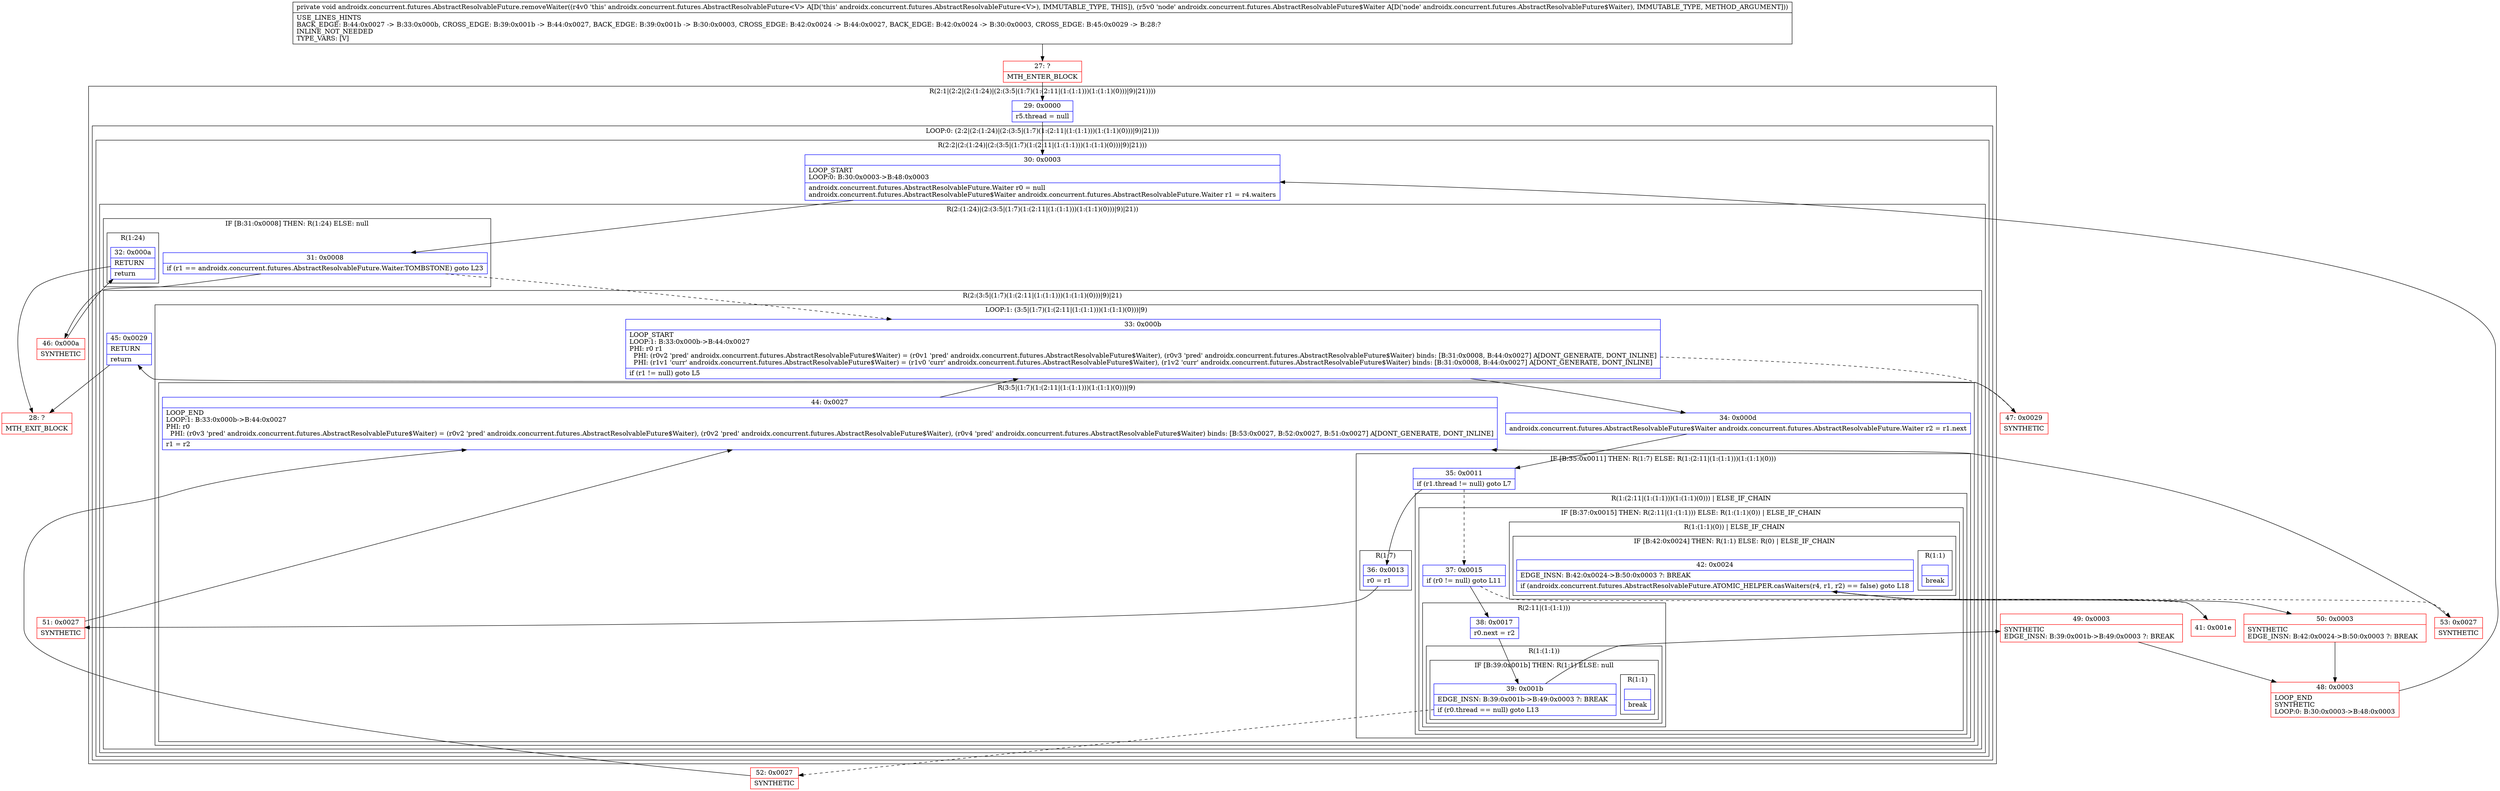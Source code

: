 digraph "CFG forandroidx.concurrent.futures.AbstractResolvableFuture.removeWaiter(Landroidx\/concurrent\/futures\/AbstractResolvableFuture$Waiter;)V" {
subgraph cluster_Region_1222476257 {
label = "R(2:1|(2:2|(2:(1:24)|(2:(3:5|(1:7)(1:(2:11|(1:(1:1)))(1:(1:1)(0)))|9)|21))))";
node [shape=record,color=blue];
Node_29 [shape=record,label="{29\:\ 0x0000|r5.thread = null\l}"];
subgraph cluster_LoopRegion_602938509 {
label = "LOOP:0: (2:2|(2:(1:24)|(2:(3:5|(1:7)(1:(2:11|(1:(1:1)))(1:(1:1)(0)))|9)|21)))";
node [shape=record,color=blue];
subgraph cluster_Region_864151490 {
label = "R(2:2|(2:(1:24)|(2:(3:5|(1:7)(1:(2:11|(1:(1:1)))(1:(1:1)(0)))|9)|21)))";
node [shape=record,color=blue];
Node_30 [shape=record,label="{30\:\ 0x0003|LOOP_START\lLOOP:0: B:30:0x0003\-\>B:48:0x0003\l|androidx.concurrent.futures.AbstractResolvableFuture.Waiter r0 = null\landroidx.concurrent.futures.AbstractResolvableFuture$Waiter androidx.concurrent.futures.AbstractResolvableFuture.Waiter r1 = r4.waiters\l}"];
subgraph cluster_Region_199864771 {
label = "R(2:(1:24)|(2:(3:5|(1:7)(1:(2:11|(1:(1:1)))(1:(1:1)(0)))|9)|21))";
node [shape=record,color=blue];
subgraph cluster_IfRegion_1918754646 {
label = "IF [B:31:0x0008] THEN: R(1:24) ELSE: null";
node [shape=record,color=blue];
Node_31 [shape=record,label="{31\:\ 0x0008|if (r1 == androidx.concurrent.futures.AbstractResolvableFuture.Waiter.TOMBSTONE) goto L23\l}"];
subgraph cluster_Region_1739145433 {
label = "R(1:24)";
node [shape=record,color=blue];
Node_32 [shape=record,label="{32\:\ 0x000a|RETURN\l|return\l}"];
}
}
subgraph cluster_Region_1130305348 {
label = "R(2:(3:5|(1:7)(1:(2:11|(1:(1:1)))(1:(1:1)(0)))|9)|21)";
node [shape=record,color=blue];
subgraph cluster_LoopRegion_334189061 {
label = "LOOP:1: (3:5|(1:7)(1:(2:11|(1:(1:1)))(1:(1:1)(0)))|9)";
node [shape=record,color=blue];
Node_33 [shape=record,label="{33\:\ 0x000b|LOOP_START\lLOOP:1: B:33:0x000b\-\>B:44:0x0027\lPHI: r0 r1 \l  PHI: (r0v2 'pred' androidx.concurrent.futures.AbstractResolvableFuture$Waiter) = (r0v1 'pred' androidx.concurrent.futures.AbstractResolvableFuture$Waiter), (r0v3 'pred' androidx.concurrent.futures.AbstractResolvableFuture$Waiter) binds: [B:31:0x0008, B:44:0x0027] A[DONT_GENERATE, DONT_INLINE]\l  PHI: (r1v1 'curr' androidx.concurrent.futures.AbstractResolvableFuture$Waiter) = (r1v0 'curr' androidx.concurrent.futures.AbstractResolvableFuture$Waiter), (r1v2 'curr' androidx.concurrent.futures.AbstractResolvableFuture$Waiter) binds: [B:31:0x0008, B:44:0x0027] A[DONT_GENERATE, DONT_INLINE]\l|if (r1 != null) goto L5\l}"];
subgraph cluster_Region_564101543 {
label = "R(3:5|(1:7)(1:(2:11|(1:(1:1)))(1:(1:1)(0)))|9)";
node [shape=record,color=blue];
Node_34 [shape=record,label="{34\:\ 0x000d|androidx.concurrent.futures.AbstractResolvableFuture$Waiter androidx.concurrent.futures.AbstractResolvableFuture.Waiter r2 = r1.next\l}"];
subgraph cluster_IfRegion_1416975554 {
label = "IF [B:35:0x0011] THEN: R(1:7) ELSE: R(1:(2:11|(1:(1:1)))(1:(1:1)(0)))";
node [shape=record,color=blue];
Node_35 [shape=record,label="{35\:\ 0x0011|if (r1.thread != null) goto L7\l}"];
subgraph cluster_Region_883729036 {
label = "R(1:7)";
node [shape=record,color=blue];
Node_36 [shape=record,label="{36\:\ 0x0013|r0 = r1\l}"];
}
subgraph cluster_Region_1617461206 {
label = "R(1:(2:11|(1:(1:1)))(1:(1:1)(0))) | ELSE_IF_CHAIN\l";
node [shape=record,color=blue];
subgraph cluster_IfRegion_453579545 {
label = "IF [B:37:0x0015] THEN: R(2:11|(1:(1:1))) ELSE: R(1:(1:1)(0)) | ELSE_IF_CHAIN\l";
node [shape=record,color=blue];
Node_37 [shape=record,label="{37\:\ 0x0015|if (r0 != null) goto L11\l}"];
subgraph cluster_Region_1291166812 {
label = "R(2:11|(1:(1:1)))";
node [shape=record,color=blue];
Node_38 [shape=record,label="{38\:\ 0x0017|r0.next = r2\l}"];
subgraph cluster_Region_650755505 {
label = "R(1:(1:1))";
node [shape=record,color=blue];
subgraph cluster_IfRegion_1895233015 {
label = "IF [B:39:0x001b] THEN: R(1:1) ELSE: null";
node [shape=record,color=blue];
Node_39 [shape=record,label="{39\:\ 0x001b|EDGE_INSN: B:39:0x001b\-\>B:49:0x0003 ?: BREAK  \l|if (r0.thread == null) goto L13\l}"];
subgraph cluster_Region_189500985 {
label = "R(1:1)";
node [shape=record,color=blue];
Node_InsnContainer_806702371 [shape=record,label="{|break\l}"];
}
}
}
}
subgraph cluster_Region_329257528 {
label = "R(1:(1:1)(0)) | ELSE_IF_CHAIN\l";
node [shape=record,color=blue];
subgraph cluster_IfRegion_163214674 {
label = "IF [B:42:0x0024] THEN: R(1:1) ELSE: R(0) | ELSE_IF_CHAIN\l";
node [shape=record,color=blue];
Node_42 [shape=record,label="{42\:\ 0x0024|EDGE_INSN: B:42:0x0024\-\>B:50:0x0003 ?: BREAK  \l|if (androidx.concurrent.futures.AbstractResolvableFuture.ATOMIC_HELPER.casWaiters(r4, r1, r2) == false) goto L18\l}"];
subgraph cluster_Region_2020540872 {
label = "R(1:1)";
node [shape=record,color=blue];
Node_InsnContainer_797074106 [shape=record,label="{|break\l}"];
}
subgraph cluster_Region_895766076 {
label = "R(0)";
node [shape=record,color=blue];
}
}
}
}
}
}
Node_44 [shape=record,label="{44\:\ 0x0027|LOOP_END\lLOOP:1: B:33:0x000b\-\>B:44:0x0027\lPHI: r0 \l  PHI: (r0v3 'pred' androidx.concurrent.futures.AbstractResolvableFuture$Waiter) = (r0v2 'pred' androidx.concurrent.futures.AbstractResolvableFuture$Waiter), (r0v2 'pred' androidx.concurrent.futures.AbstractResolvableFuture$Waiter), (r0v4 'pred' androidx.concurrent.futures.AbstractResolvableFuture$Waiter) binds: [B:53:0x0027, B:52:0x0027, B:51:0x0027] A[DONT_GENERATE, DONT_INLINE]\l|r1 = r2\l}"];
}
}
Node_45 [shape=record,label="{45\:\ 0x0029|RETURN\l|return\l}"];
}
}
}
}
}
Node_27 [shape=record,color=red,label="{27\:\ ?|MTH_ENTER_BLOCK\l}"];
Node_51 [shape=record,color=red,label="{51\:\ 0x0027|SYNTHETIC\l}"];
Node_49 [shape=record,color=red,label="{49\:\ 0x0003|SYNTHETIC\lEDGE_INSN: B:39:0x001b\-\>B:49:0x0003 ?: BREAK  \l}"];
Node_48 [shape=record,color=red,label="{48\:\ 0x0003|LOOP_END\lSYNTHETIC\lLOOP:0: B:30:0x0003\-\>B:48:0x0003\l}"];
Node_52 [shape=record,color=red,label="{52\:\ 0x0027|SYNTHETIC\l}"];
Node_41 [shape=record,color=red,label="{41\:\ 0x001e}"];
Node_50 [shape=record,color=red,label="{50\:\ 0x0003|SYNTHETIC\lEDGE_INSN: B:42:0x0024\-\>B:50:0x0003 ?: BREAK  \l}"];
Node_53 [shape=record,color=red,label="{53\:\ 0x0027|SYNTHETIC\l}"];
Node_47 [shape=record,color=red,label="{47\:\ 0x0029|SYNTHETIC\l}"];
Node_28 [shape=record,color=red,label="{28\:\ ?|MTH_EXIT_BLOCK\l}"];
Node_46 [shape=record,color=red,label="{46\:\ 0x000a|SYNTHETIC\l}"];
MethodNode[shape=record,label="{private void androidx.concurrent.futures.AbstractResolvableFuture.removeWaiter((r4v0 'this' androidx.concurrent.futures.AbstractResolvableFuture\<V\> A[D('this' androidx.concurrent.futures.AbstractResolvableFuture\<V\>), IMMUTABLE_TYPE, THIS]), (r5v0 'node' androidx.concurrent.futures.AbstractResolvableFuture$Waiter A[D('node' androidx.concurrent.futures.AbstractResolvableFuture$Waiter), IMMUTABLE_TYPE, METHOD_ARGUMENT]))  | USE_LINES_HINTS\lBACK_EDGE: B:44:0x0027 \-\> B:33:0x000b, CROSS_EDGE: B:39:0x001b \-\> B:44:0x0027, BACK_EDGE: B:39:0x001b \-\> B:30:0x0003, CROSS_EDGE: B:42:0x0024 \-\> B:44:0x0027, BACK_EDGE: B:42:0x0024 \-\> B:30:0x0003, CROSS_EDGE: B:45:0x0029 \-\> B:28:?\lINLINE_NOT_NEEDED\lTYPE_VARS: [V]\l}"];
MethodNode -> Node_27;Node_29 -> Node_30;
Node_30 -> Node_31;
Node_31 -> Node_33[style=dashed];
Node_31 -> Node_46;
Node_32 -> Node_28;
Node_33 -> Node_34;
Node_33 -> Node_47[style=dashed];
Node_34 -> Node_35;
Node_35 -> Node_36;
Node_35 -> Node_37[style=dashed];
Node_36 -> Node_51;
Node_37 -> Node_38;
Node_37 -> Node_41[style=dashed];
Node_38 -> Node_39;
Node_39 -> Node_49;
Node_39 -> Node_52[style=dashed];
Node_42 -> Node_50;
Node_42 -> Node_53[style=dashed];
Node_44 -> Node_33;
Node_45 -> Node_28;
Node_27 -> Node_29;
Node_51 -> Node_44;
Node_49 -> Node_48;
Node_48 -> Node_30;
Node_52 -> Node_44;
Node_41 -> Node_42;
Node_50 -> Node_48;
Node_53 -> Node_44;
Node_47 -> Node_45;
Node_46 -> Node_32;
}

